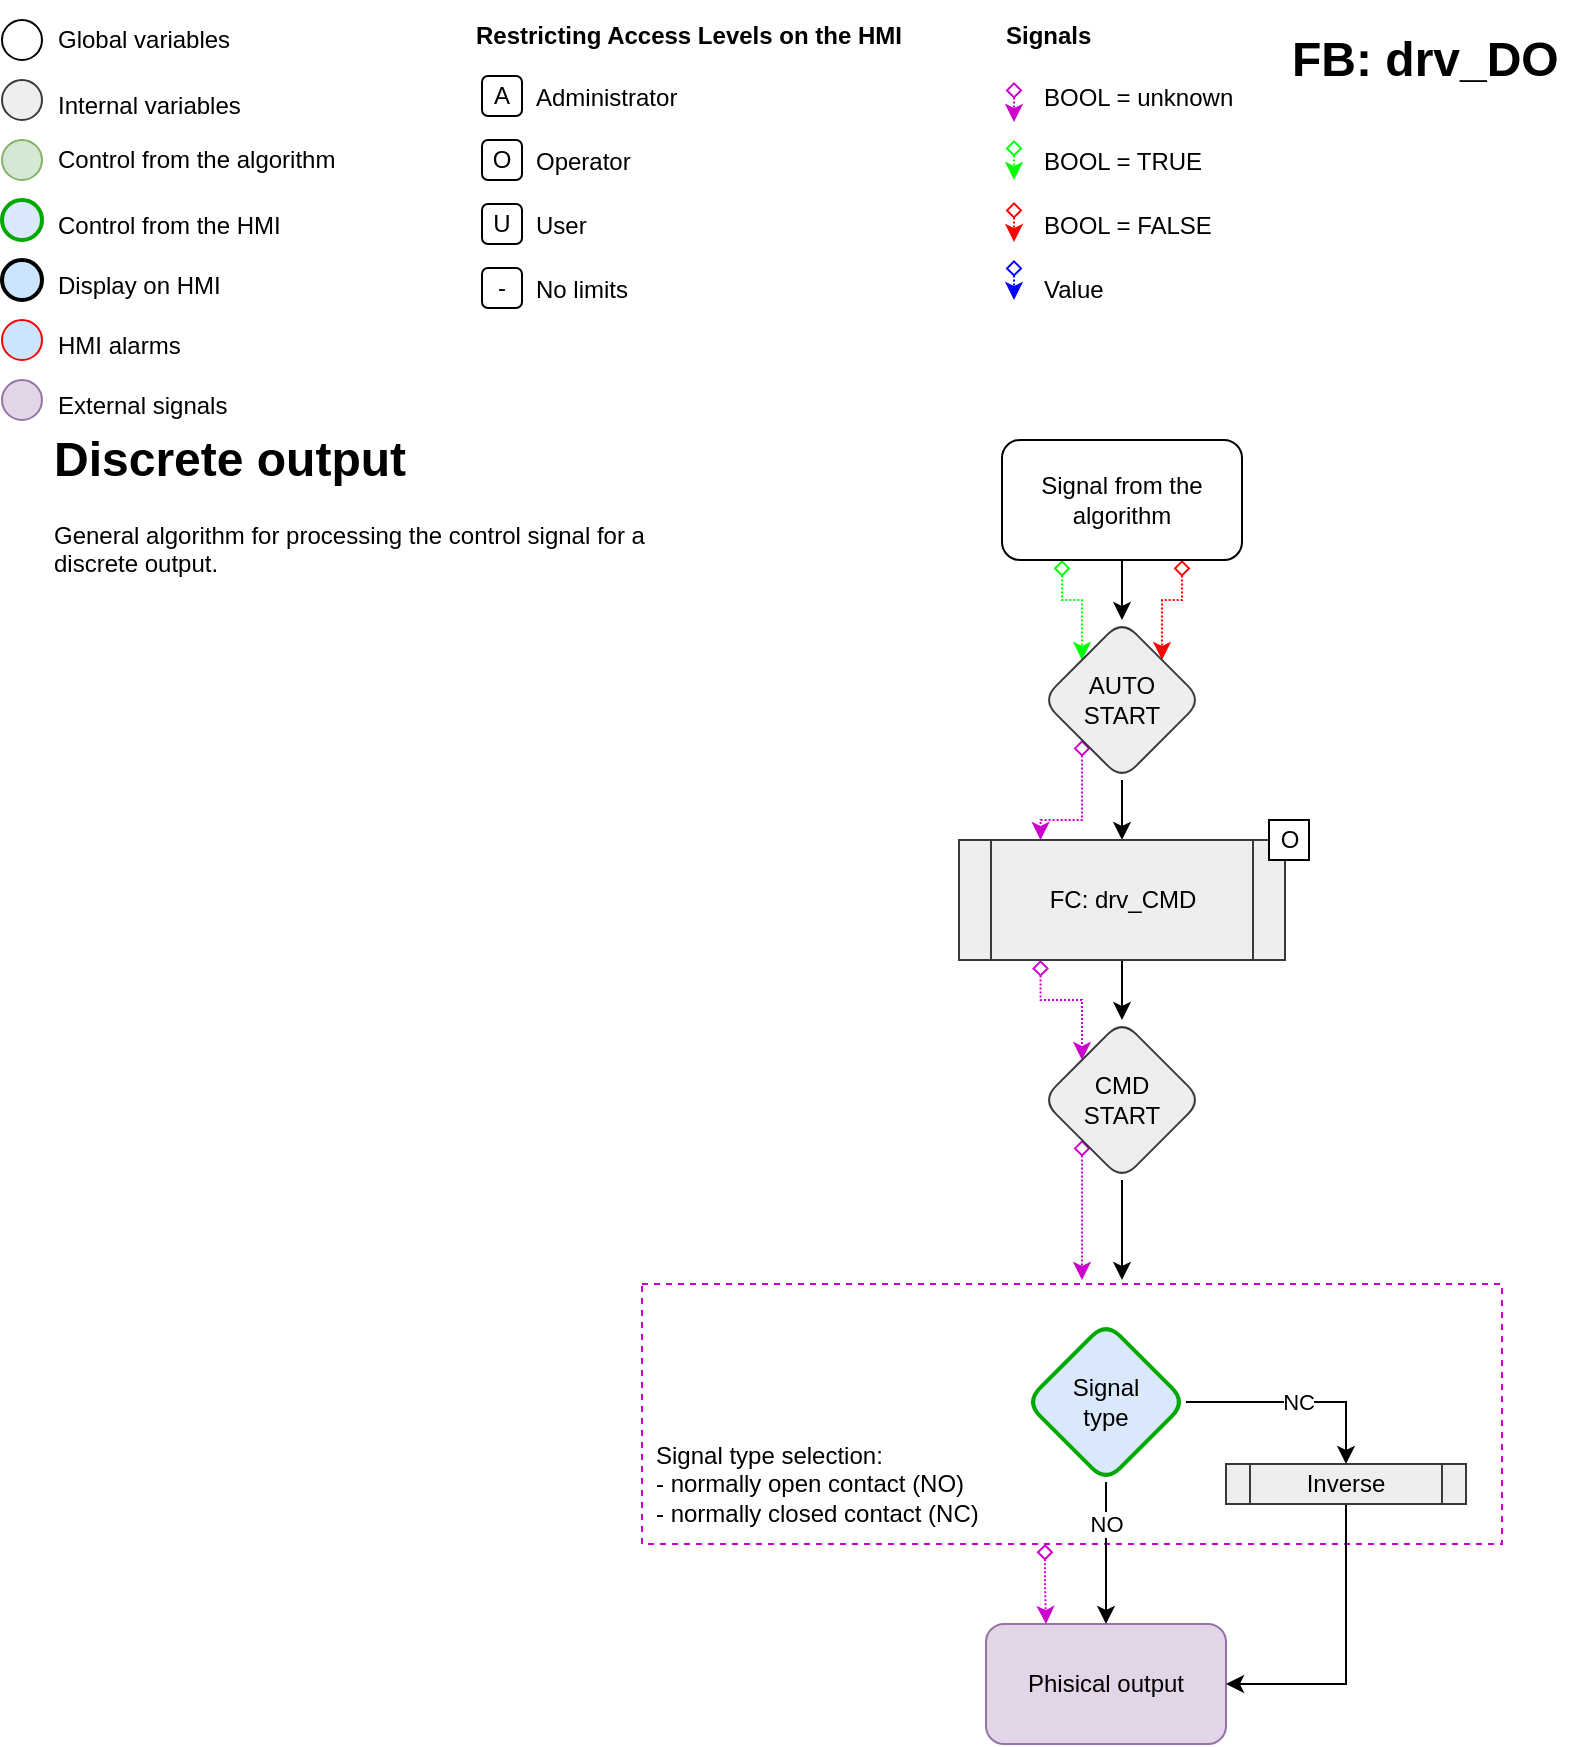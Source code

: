 <mxfile version="21.6.5" type="device">
  <diagram name="Страница 1" id="qG_eLRqGG2zT4GhpvxOg">
    <mxGraphModel dx="1156" dy="863" grid="1" gridSize="10" guides="1" tooltips="1" connect="1" arrows="1" fold="1" page="1" pageScale="1" pageWidth="827" pageHeight="1169" math="0" shadow="0">
      <root>
        <mxCell id="0" />
        <mxCell id="1" parent="0" />
        <mxCell id="qdiF5EuSsOP5StvctFkJ-1" value="" style="rounded=0;whiteSpace=wrap;html=1;fillColor=none;dashed=1;strokeColor=#CC00CC;" vertex="1" parent="1">
          <mxGeometry x="360" y="642" width="430" height="130" as="geometry" />
        </mxCell>
        <mxCell id="qdiF5EuSsOP5StvctFkJ-2" value="&lt;h1&gt;Discrete output&lt;/h1&gt;&lt;p&gt;General algorithm for processing the control signal for a discrete output.&lt;/p&gt;" style="text;html=1;strokeColor=none;fillColor=none;spacing=5;spacingTop=-20;whiteSpace=wrap;overflow=hidden;rounded=0;shadow=0;glass=0;sketch=0;" vertex="1" parent="1">
          <mxGeometry x="61" y="210" width="310" height="130" as="geometry" />
        </mxCell>
        <mxCell id="qdiF5EuSsOP5StvctFkJ-3" style="edgeStyle=orthogonalEdgeStyle;rounded=0;orthogonalLoop=1;jettySize=auto;html=1;entryX=0.5;entryY=0;entryDx=0;entryDy=0;" edge="1" parent="1" source="qdiF5EuSsOP5StvctFkJ-6" target="qdiF5EuSsOP5StvctFkJ-13">
          <mxGeometry relative="1" as="geometry" />
        </mxCell>
        <mxCell id="qdiF5EuSsOP5StvctFkJ-4" style="edgeStyle=orthogonalEdgeStyle;rounded=0;orthogonalLoop=1;jettySize=auto;html=1;entryX=1;entryY=0;entryDx=0;entryDy=0;exitX=0.75;exitY=1;exitDx=0;exitDy=0;dashed=1;dashPattern=1 1;strokeColor=#FF0000;startArrow=diamond;startFill=0;" edge="1" parent="1" source="qdiF5EuSsOP5StvctFkJ-6" target="qdiF5EuSsOP5StvctFkJ-13">
          <mxGeometry relative="1" as="geometry" />
        </mxCell>
        <mxCell id="qdiF5EuSsOP5StvctFkJ-5" style="edgeStyle=orthogonalEdgeStyle;rounded=0;orthogonalLoop=1;jettySize=auto;html=1;exitX=0.25;exitY=1;exitDx=0;exitDy=0;entryX=0;entryY=0;entryDx=0;entryDy=0;dashed=1;dashPattern=1 1;strokeColor=#00FF00;startArrow=diamond;startFill=0;" edge="1" parent="1" source="qdiF5EuSsOP5StvctFkJ-6" target="qdiF5EuSsOP5StvctFkJ-13">
          <mxGeometry relative="1" as="geometry" />
        </mxCell>
        <mxCell id="qdiF5EuSsOP5StvctFkJ-6" value="Signal from the algorithm" style="rounded=1;whiteSpace=wrap;html=1;fillColor=default;strokeColor=default;shadow=0;glass=0;labelBackgroundColor=none;labelBorderColor=none;sketch=0;" vertex="1" parent="1">
          <mxGeometry x="540" y="220" width="120" height="60" as="geometry" />
        </mxCell>
        <mxCell id="qdiF5EuSsOP5StvctFkJ-7" value="Phisical output" style="rounded=1;whiteSpace=wrap;html=1;fillColor=#e1d5e7;strokeColor=#9673a6;" vertex="1" parent="1">
          <mxGeometry x="532" y="812" width="120" height="60" as="geometry" />
        </mxCell>
        <mxCell id="qdiF5EuSsOP5StvctFkJ-8" style="edgeStyle=orthogonalEdgeStyle;rounded=0;orthogonalLoop=1;jettySize=auto;html=1;entryX=0.5;entryY=0;entryDx=0;entryDy=0;" edge="1" parent="1" source="qdiF5EuSsOP5StvctFkJ-10">
          <mxGeometry relative="1" as="geometry">
            <mxPoint x="600" y="640" as="targetPoint" />
          </mxGeometry>
        </mxCell>
        <mxCell id="qdiF5EuSsOP5StvctFkJ-9" style="edgeStyle=orthogonalEdgeStyle;rounded=0;orthogonalLoop=1;jettySize=auto;html=1;exitX=0;exitY=1;exitDx=0;exitDy=0;strokeColor=#CC00CC;dashed=1;dashPattern=1 1;startArrow=diamond;startFill=0;" edge="1" parent="1" source="qdiF5EuSsOP5StvctFkJ-10">
          <mxGeometry relative="1" as="geometry">
            <mxPoint x="580" y="640" as="targetPoint" />
          </mxGeometry>
        </mxCell>
        <mxCell id="qdiF5EuSsOP5StvctFkJ-10" value="CMD&lt;br&gt;START" style="rhombus;whiteSpace=wrap;html=1;rounded=1;shadow=0;glass=0;sketch=0;fillColor=#eeeeee;strokeColor=#36393d;labelBackgroundColor=none;labelBorderColor=none;" vertex="1" parent="1">
          <mxGeometry x="560" y="510" width="80" height="80" as="geometry" />
        </mxCell>
        <mxCell id="qdiF5EuSsOP5StvctFkJ-11" style="edgeStyle=orthogonalEdgeStyle;rounded=0;orthogonalLoop=1;jettySize=auto;html=1;entryX=0.5;entryY=0;entryDx=0;entryDy=0;" edge="1" parent="1" source="qdiF5EuSsOP5StvctFkJ-13" target="qdiF5EuSsOP5StvctFkJ-23">
          <mxGeometry relative="1" as="geometry">
            <mxPoint x="760" y="390" as="targetPoint" />
          </mxGeometry>
        </mxCell>
        <mxCell id="qdiF5EuSsOP5StvctFkJ-12" style="edgeStyle=orthogonalEdgeStyle;rounded=0;orthogonalLoop=1;jettySize=auto;html=1;exitX=0;exitY=1;exitDx=0;exitDy=0;dashed=1;dashPattern=1 1;strokeColor=#CC00CC;startArrow=diamond;startFill=0;entryX=0.25;entryY=0;entryDx=0;entryDy=0;" edge="1" parent="1" source="qdiF5EuSsOP5StvctFkJ-13" target="qdiF5EuSsOP5StvctFkJ-23">
          <mxGeometry relative="1" as="geometry">
            <mxPoint x="490" y="380" as="targetPoint" />
          </mxGeometry>
        </mxCell>
        <mxCell id="qdiF5EuSsOP5StvctFkJ-13" value="AUTO&lt;br&gt;START" style="rhombus;whiteSpace=wrap;html=1;rounded=1;shadow=0;glass=0;sketch=0;fillColor=#eeeeee;strokeColor=#36393d;" vertex="1" parent="1">
          <mxGeometry x="560" y="310" width="80" height="80" as="geometry" />
        </mxCell>
        <mxCell id="qdiF5EuSsOP5StvctFkJ-14" style="edgeStyle=orthogonalEdgeStyle;rounded=0;orthogonalLoop=1;jettySize=auto;html=1;entryX=1;entryY=0.5;entryDx=0;entryDy=0;" edge="1" parent="1" source="qdiF5EuSsOP5StvctFkJ-15" target="qdiF5EuSsOP5StvctFkJ-7">
          <mxGeometry relative="1" as="geometry" />
        </mxCell>
        <mxCell id="qdiF5EuSsOP5StvctFkJ-15" value="Inverse" style="shape=process;whiteSpace=wrap;html=1;backgroundOutline=1;fillColor=#eeeeee;strokeColor=#36393d;" vertex="1" parent="1">
          <mxGeometry x="652" y="732" width="120" height="20" as="geometry" />
        </mxCell>
        <mxCell id="qdiF5EuSsOP5StvctFkJ-16" value="NC" style="edgeStyle=orthogonalEdgeStyle;rounded=0;orthogonalLoop=1;jettySize=auto;html=1;entryX=0.5;entryY=0;entryDx=0;entryDy=0;" edge="1" parent="1" source="qdiF5EuSsOP5StvctFkJ-18" target="qdiF5EuSsOP5StvctFkJ-15">
          <mxGeometry relative="1" as="geometry">
            <mxPoint x="692" y="682" as="targetPoint" />
          </mxGeometry>
        </mxCell>
        <mxCell id="qdiF5EuSsOP5StvctFkJ-17" value="NO" style="edgeStyle=orthogonalEdgeStyle;rounded=0;orthogonalLoop=1;jettySize=auto;html=1;entryX=0.5;entryY=0;entryDx=0;entryDy=0;" edge="1" parent="1" source="qdiF5EuSsOP5StvctFkJ-18" target="qdiF5EuSsOP5StvctFkJ-7">
          <mxGeometry x="-0.417" relative="1" as="geometry">
            <mxPoint x="591.76" y="792.28" as="targetPoint" />
            <mxPoint as="offset" />
          </mxGeometry>
        </mxCell>
        <mxCell id="qdiF5EuSsOP5StvctFkJ-18" value="Signal&lt;br&gt;type" style="rhombus;whiteSpace=wrap;html=1;fillColor=#dae8fc;strokeColor=#00A800;rounded=1;shadow=0;glass=0;labelBackgroundColor=none;labelBorderColor=none;sketch=0;strokeWidth=2;" vertex="1" parent="1">
          <mxGeometry x="552" y="661" width="80" height="80" as="geometry" />
        </mxCell>
        <mxCell id="qdiF5EuSsOP5StvctFkJ-19" value="&lt;div style=&quot;border-color: var(--border-color);&quot;&gt;Signal type selection:&lt;/div&gt;&lt;div style=&quot;border-color: var(--border-color);&quot;&gt;- normally open contact (NO)&lt;/div&gt;&lt;div style=&quot;border-color: var(--border-color);&quot;&gt;- normally closed contact (NC)&lt;/div&gt;" style="text;html=1;strokeColor=none;fillColor=none;align=left;verticalAlign=middle;whiteSpace=wrap;rounded=0;dashed=1;" vertex="1" parent="1">
          <mxGeometry x="364.5" y="712" width="210" height="60" as="geometry" />
        </mxCell>
        <mxCell id="qdiF5EuSsOP5StvctFkJ-20" style="edgeStyle=orthogonalEdgeStyle;rounded=0;orthogonalLoop=1;jettySize=auto;html=1;exitX=0.938;exitY=0.999;exitDx=0;exitDy=0;dashed=1;dashPattern=1 1;startArrow=diamond;startFill=0;strokeColor=#CC00CC;entryX=0.25;entryY=0;entryDx=0;entryDy=0;exitPerimeter=0;" edge="1" parent="1" source="qdiF5EuSsOP5StvctFkJ-19" target="qdiF5EuSsOP5StvctFkJ-7">
          <mxGeometry relative="1" as="geometry">
            <mxPoint x="572" y="772" as="sourcePoint" />
            <mxPoint x="572" y="791" as="targetPoint" />
          </mxGeometry>
        </mxCell>
        <mxCell id="qdiF5EuSsOP5StvctFkJ-21" style="edgeStyle=orthogonalEdgeStyle;rounded=0;orthogonalLoop=1;jettySize=auto;html=1;" edge="1" parent="1" source="qdiF5EuSsOP5StvctFkJ-23" target="qdiF5EuSsOP5StvctFkJ-10">
          <mxGeometry relative="1" as="geometry" />
        </mxCell>
        <mxCell id="qdiF5EuSsOP5StvctFkJ-22" style="edgeStyle=orthogonalEdgeStyle;rounded=0;orthogonalLoop=1;jettySize=auto;html=1;entryX=0;entryY=0;entryDx=0;entryDy=0;exitX=0.25;exitY=1;exitDx=0;exitDy=0;strokeColor=#CC00CC;dashed=1;dashPattern=1 1;startArrow=diamond;startFill=0;" edge="1" parent="1" source="qdiF5EuSsOP5StvctFkJ-23" target="qdiF5EuSsOP5StvctFkJ-10">
          <mxGeometry relative="1" as="geometry" />
        </mxCell>
        <mxCell id="qdiF5EuSsOP5StvctFkJ-23" value="&lt;div&gt;FC: drv_CMD&lt;/div&gt;" style="shape=process;whiteSpace=wrap;html=1;backgroundOutline=1;fillColor=#eeeeee;strokeColor=#36393d;" vertex="1" parent="1">
          <mxGeometry x="518.5" y="420" width="163" height="60" as="geometry" />
        </mxCell>
        <mxCell id="qdiF5EuSsOP5StvctFkJ-24" value="O" style="text;html=1;strokeColor=default;fillColor=default;align=center;verticalAlign=middle;whiteSpace=wrap;rounded=1;arcSize=0;" vertex="1" parent="1">
          <mxGeometry x="673.5" y="410" width="20" height="20" as="geometry" />
        </mxCell>
        <mxCell id="qdiF5EuSsOP5StvctFkJ-25" value="&lt;b&gt;Signals&lt;br&gt;&lt;/b&gt;" style="text;html=1;strokeColor=none;fillColor=none;align=left;verticalAlign=middle;whiteSpace=wrap;rounded=0;shadow=0;glass=0;labelBackgroundColor=#FFFFFF;labelBorderColor=none;sketch=0;" vertex="1" parent="1">
          <mxGeometry x="540" y="10" width="235" height="15" as="geometry" />
        </mxCell>
        <mxCell id="qdiF5EuSsOP5StvctFkJ-26" style="edgeStyle=orthogonalEdgeStyle;rounded=0;orthogonalLoop=1;jettySize=auto;html=1;dashed=1;dashPattern=1 1;strokeColor=#CC00CC;startArrow=diamond;startFill=0;" edge="1" parent="1">
          <mxGeometry relative="1" as="geometry">
            <mxPoint x="546" y="41" as="sourcePoint" />
            <mxPoint x="546" y="61" as="targetPoint" />
          </mxGeometry>
        </mxCell>
        <mxCell id="qdiF5EuSsOP5StvctFkJ-27" style="edgeStyle=orthogonalEdgeStyle;rounded=0;orthogonalLoop=1;jettySize=auto;html=1;dashed=1;dashPattern=1 1;strokeColor=#00FF00;startArrow=diamond;startFill=0;" edge="1" parent="1">
          <mxGeometry relative="1" as="geometry">
            <mxPoint x="546" y="70" as="sourcePoint" />
            <mxPoint x="546" y="90" as="targetPoint" />
          </mxGeometry>
        </mxCell>
        <mxCell id="qdiF5EuSsOP5StvctFkJ-28" value="BOOL = unknown" style="text;html=1;strokeColor=none;fillColor=none;align=left;verticalAlign=middle;whiteSpace=wrap;rounded=0;shadow=0;glass=0;labelBackgroundColor=#FFFFFF;labelBorderColor=none;sketch=0;" vertex="1" parent="1">
          <mxGeometry x="559" y="41" width="150" height="15" as="geometry" />
        </mxCell>
        <mxCell id="qdiF5EuSsOP5StvctFkJ-29" value="BOOL = TRUE" style="text;html=1;strokeColor=none;fillColor=none;align=left;verticalAlign=middle;whiteSpace=wrap;rounded=0;shadow=0;glass=0;labelBackgroundColor=#FFFFFF;labelBorderColor=none;sketch=0;" vertex="1" parent="1">
          <mxGeometry x="559" y="73" width="150" height="15" as="geometry" />
        </mxCell>
        <mxCell id="qdiF5EuSsOP5StvctFkJ-30" value="BOOL = FALSE" style="text;html=1;strokeColor=none;fillColor=none;align=left;verticalAlign=middle;whiteSpace=wrap;rounded=0;shadow=0;glass=0;labelBackgroundColor=#FFFFFF;labelBorderColor=none;sketch=0;" vertex="1" parent="1">
          <mxGeometry x="559" y="105.5" width="150" height="15" as="geometry" />
        </mxCell>
        <mxCell id="qdiF5EuSsOP5StvctFkJ-31" value="Value" style="text;html=1;strokeColor=none;fillColor=none;align=left;verticalAlign=middle;whiteSpace=wrap;rounded=0;shadow=0;glass=0;labelBackgroundColor=#FFFFFF;labelBorderColor=none;sketch=0;" vertex="1" parent="1">
          <mxGeometry x="559" y="137.5" width="150" height="15" as="geometry" />
        </mxCell>
        <mxCell id="qdiF5EuSsOP5StvctFkJ-32" style="edgeStyle=orthogonalEdgeStyle;rounded=0;orthogonalLoop=1;jettySize=auto;html=1;dashed=1;dashPattern=1 1;strokeColor=#FF0000;startArrow=diamond;startFill=0;" edge="1" parent="1">
          <mxGeometry relative="1" as="geometry">
            <mxPoint x="546" y="101" as="sourcePoint" />
            <mxPoint x="546" y="121" as="targetPoint" />
          </mxGeometry>
        </mxCell>
        <mxCell id="qdiF5EuSsOP5StvctFkJ-33" style="edgeStyle=orthogonalEdgeStyle;rounded=0;orthogonalLoop=1;jettySize=auto;html=1;dashed=1;dashPattern=1 1;strokeColor=#0000FF;startArrow=diamond;startFill=0;" edge="1" parent="1">
          <mxGeometry relative="1" as="geometry">
            <mxPoint x="546" y="130" as="sourcePoint" />
            <mxPoint x="546" y="150.0" as="targetPoint" />
          </mxGeometry>
        </mxCell>
        <mxCell id="qdiF5EuSsOP5StvctFkJ-34" value="A" style="text;html=1;strokeColor=default;fillColor=default;align=center;verticalAlign=middle;whiteSpace=wrap;rounded=1;" vertex="1" parent="1">
          <mxGeometry x="280" y="38" width="20" height="20" as="geometry" />
        </mxCell>
        <mxCell id="qdiF5EuSsOP5StvctFkJ-35" value="O" style="text;html=1;strokeColor=default;fillColor=default;align=center;verticalAlign=middle;whiteSpace=wrap;rounded=1;" vertex="1" parent="1">
          <mxGeometry x="280" y="70" width="20" height="20" as="geometry" />
        </mxCell>
        <mxCell id="qdiF5EuSsOP5StvctFkJ-36" value="Administrator" style="text;html=1;strokeColor=none;fillColor=none;align=left;verticalAlign=middle;whiteSpace=wrap;rounded=0;shadow=0;glass=0;labelBackgroundColor=#FFFFFF;labelBorderColor=none;sketch=0;" vertex="1" parent="1">
          <mxGeometry x="305" y="41" width="150" height="15" as="geometry" />
        </mxCell>
        <mxCell id="qdiF5EuSsOP5StvctFkJ-37" value="Operator" style="text;html=1;strokeColor=none;fillColor=none;align=left;verticalAlign=middle;whiteSpace=wrap;rounded=0;shadow=0;glass=0;labelBackgroundColor=#FFFFFF;labelBorderColor=none;sketch=0;" vertex="1" parent="1">
          <mxGeometry x="305" y="73" width="150" height="15" as="geometry" />
        </mxCell>
        <mxCell id="qdiF5EuSsOP5StvctFkJ-38" value="U" style="text;html=1;strokeColor=default;fillColor=default;align=center;verticalAlign=middle;whiteSpace=wrap;rounded=1;" vertex="1" parent="1">
          <mxGeometry x="280" y="102" width="20" height="20" as="geometry" />
        </mxCell>
        <mxCell id="qdiF5EuSsOP5StvctFkJ-39" value="User" style="text;html=1;strokeColor=none;fillColor=none;align=left;verticalAlign=middle;whiteSpace=wrap;rounded=0;shadow=0;glass=0;labelBackgroundColor=#FFFFFF;labelBorderColor=none;sketch=0;" vertex="1" parent="1">
          <mxGeometry x="305" y="105.5" width="150" height="15" as="geometry" />
        </mxCell>
        <mxCell id="qdiF5EuSsOP5StvctFkJ-40" value="&lt;b&gt;Restricting Access Levels on the HMI&lt;/b&gt;" style="text;html=1;strokeColor=none;fillColor=none;align=left;verticalAlign=middle;whiteSpace=wrap;rounded=0;shadow=0;glass=0;labelBackgroundColor=#FFFFFF;labelBorderColor=none;sketch=0;" vertex="1" parent="1">
          <mxGeometry x="275" y="10" width="235" height="15" as="geometry" />
        </mxCell>
        <mxCell id="qdiF5EuSsOP5StvctFkJ-41" value="-" style="text;html=1;strokeColor=default;fillColor=default;align=center;verticalAlign=middle;whiteSpace=wrap;rounded=1;" vertex="1" parent="1">
          <mxGeometry x="280" y="134" width="20" height="20" as="geometry" />
        </mxCell>
        <mxCell id="qdiF5EuSsOP5StvctFkJ-42" value="No limits" style="text;html=1;strokeColor=none;fillColor=none;align=left;verticalAlign=middle;whiteSpace=wrap;rounded=0;shadow=0;glass=0;labelBackgroundColor=#FFFFFF;labelBorderColor=none;sketch=0;" vertex="1" parent="1">
          <mxGeometry x="305" y="137.5" width="150" height="15" as="geometry" />
        </mxCell>
        <mxCell id="qdiF5EuSsOP5StvctFkJ-43" value="" style="ellipse;whiteSpace=wrap;html=1;rounded=1;shadow=0;glass=0;labelBackgroundColor=none;labelBorderColor=none;sketch=0;" vertex="1" parent="1">
          <mxGeometry x="40" y="10" width="20" height="20" as="geometry" />
        </mxCell>
        <mxCell id="qdiF5EuSsOP5StvctFkJ-44" value="" style="ellipse;whiteSpace=wrap;html=1;rounded=1;shadow=0;glass=0;labelBackgroundColor=none;labelBorderColor=none;sketch=0;fillColor=#eeeeee;strokeColor=#36393d;" vertex="1" parent="1">
          <mxGeometry x="40" y="40" width="20" height="20" as="geometry" />
        </mxCell>
        <mxCell id="qdiF5EuSsOP5StvctFkJ-45" value="" style="ellipse;whiteSpace=wrap;html=1;rounded=1;shadow=0;glass=0;labelBackgroundColor=none;labelBorderColor=none;sketch=0;fillColor=#d5e8d4;strokeColor=#82b366;" vertex="1" parent="1">
          <mxGeometry x="40" y="70" width="20" height="20" as="geometry" />
        </mxCell>
        <mxCell id="qdiF5EuSsOP5StvctFkJ-46" value="" style="ellipse;whiteSpace=wrap;html=1;rounded=1;shadow=0;glass=0;labelBackgroundColor=none;labelBorderColor=none;sketch=0;fillColor=#dae8fc;strokeColor=#00A800;strokeWidth=2;" vertex="1" parent="1">
          <mxGeometry x="40" y="100" width="20" height="20" as="geometry" />
        </mxCell>
        <mxCell id="qdiF5EuSsOP5StvctFkJ-47" value="" style="ellipse;whiteSpace=wrap;html=1;rounded=1;shadow=0;glass=0;labelBackgroundColor=none;labelBorderColor=none;sketch=0;fillColor=#CCE5FF;strokeColor=#000000;strokeWidth=2;" vertex="1" parent="1">
          <mxGeometry x="40" y="130" width="20" height="20" as="geometry" />
        </mxCell>
        <mxCell id="qdiF5EuSsOP5StvctFkJ-48" value="Global variables" style="text;html=1;strokeColor=none;fillColor=none;align=left;verticalAlign=middle;whiteSpace=wrap;rounded=0;shadow=0;glass=0;labelBackgroundColor=#FFFFFF;labelBorderColor=none;sketch=0;" vertex="1" parent="1">
          <mxGeometry x="66" y="12.5" width="150" height="15" as="geometry" />
        </mxCell>
        <mxCell id="qdiF5EuSsOP5StvctFkJ-49" value="Internal variables" style="text;html=1;strokeColor=none;fillColor=none;align=left;verticalAlign=middle;whiteSpace=wrap;rounded=0;shadow=0;glass=0;labelBackgroundColor=#FFFFFF;labelBorderColor=none;sketch=0;" vertex="1" parent="1">
          <mxGeometry x="66" y="45" width="150" height="15" as="geometry" />
        </mxCell>
        <mxCell id="qdiF5EuSsOP5StvctFkJ-50" value="Control from the algorithm" style="text;html=1;strokeColor=none;fillColor=none;align=left;verticalAlign=middle;whiteSpace=wrap;rounded=0;shadow=0;glass=0;labelBackgroundColor=#FFFFFF;labelBorderColor=none;sketch=0;" vertex="1" parent="1">
          <mxGeometry x="66" y="72.5" width="154" height="15" as="geometry" />
        </mxCell>
        <mxCell id="qdiF5EuSsOP5StvctFkJ-51" value="Control from the HMI" style="text;html=1;strokeColor=none;fillColor=none;align=left;verticalAlign=middle;whiteSpace=wrap;rounded=0;shadow=0;glass=0;labelBackgroundColor=#FFFFFF;labelBorderColor=none;sketch=0;" vertex="1" parent="1">
          <mxGeometry x="66" y="105" width="150" height="15" as="geometry" />
        </mxCell>
        <mxCell id="qdiF5EuSsOP5StvctFkJ-52" value="Display on HMI" style="text;html=1;strokeColor=none;fillColor=none;align=left;verticalAlign=middle;whiteSpace=wrap;rounded=0;shadow=0;glass=0;labelBackgroundColor=#FFFFFF;labelBorderColor=none;sketch=0;" vertex="1" parent="1">
          <mxGeometry x="66" y="135" width="150" height="15" as="geometry" />
        </mxCell>
        <mxCell id="qdiF5EuSsOP5StvctFkJ-53" value="" style="ellipse;whiteSpace=wrap;html=1;rounded=1;shadow=0;glass=0;labelBackgroundColor=none;labelBorderColor=none;sketch=0;fillColor=#CCE5FF;strokeColor=#FF0000;strokeWidth=1;" vertex="1" parent="1">
          <mxGeometry x="40" y="160" width="20" height="20" as="geometry" />
        </mxCell>
        <mxCell id="qdiF5EuSsOP5StvctFkJ-54" value="HMI alarms" style="text;html=1;strokeColor=none;fillColor=none;align=left;verticalAlign=middle;whiteSpace=wrap;rounded=0;shadow=0;glass=0;labelBackgroundColor=#FFFFFF;labelBorderColor=none;sketch=0;" vertex="1" parent="1">
          <mxGeometry x="66" y="165" width="150" height="15" as="geometry" />
        </mxCell>
        <mxCell id="qdiF5EuSsOP5StvctFkJ-55" value="" style="ellipse;whiteSpace=wrap;html=1;rounded=1;shadow=0;glass=0;labelBackgroundColor=none;labelBorderColor=none;sketch=0;fillColor=#e1d5e7;strokeColor=#9673a6;" vertex="1" parent="1">
          <mxGeometry x="40" y="190" width="20" height="20" as="geometry" />
        </mxCell>
        <mxCell id="qdiF5EuSsOP5StvctFkJ-56" value="External signals" style="text;html=1;strokeColor=none;fillColor=none;align=left;verticalAlign=middle;whiteSpace=wrap;rounded=0;shadow=0;glass=0;labelBackgroundColor=#FFFFFF;labelBorderColor=none;sketch=0;" vertex="1" parent="1">
          <mxGeometry x="66" y="195" width="150" height="15" as="geometry" />
        </mxCell>
        <mxCell id="qdiF5EuSsOP5StvctFkJ-57" value="&lt;h1&gt;FB: drv_DO&lt;/h1&gt;" style="text;html=1;strokeColor=none;fillColor=none;spacing=5;spacingTop=-20;whiteSpace=wrap;overflow=hidden;rounded=0;shadow=0;glass=0;sketch=0;" vertex="1" parent="1">
          <mxGeometry x="680" y="10" width="150" height="40" as="geometry" />
        </mxCell>
      </root>
    </mxGraphModel>
  </diagram>
</mxfile>
